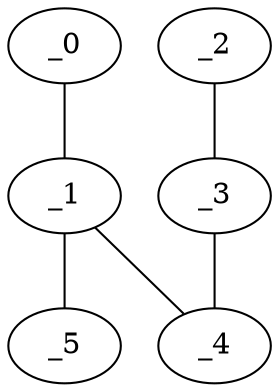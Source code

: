 graph WP1_0113 {
	_0	 [x="0.513191",
		y="2.9128"];
	_1	 [x=1,
		y="0.48"];
	_0 -- _1;
	_4	 [x="1.60187",
		y="1.98963"];
	_1 -- _4;
	_5	 [x="0.699182",
		y="1.40049"];
	_1 -- _5;
	_2	 [x="2.60353",
		y="3.02178"];
	_3	 [x="2.06134",
		y="0.513034"];
	_2 -- _3;
	_3 -- _4;
}
